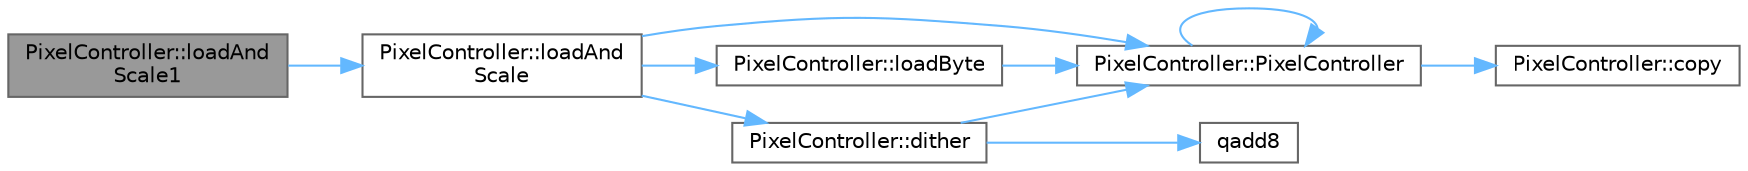 digraph "PixelController::loadAndScale1"
{
 // LATEX_PDF_SIZE
  bgcolor="transparent";
  edge [fontname=Helvetica,fontsize=10,labelfontname=Helvetica,labelfontsize=10];
  node [fontname=Helvetica,fontsize=10,shape=box,height=0.2,width=0.4];
  rankdir="LR";
  Node1 [id="Node000001",label="PixelController::loadAnd\lScale1",height=0.2,width=0.4,color="gray40", fillcolor="grey60", style="filled", fontcolor="black",tooltip="non-template alias of loadAndScale<1>()"];
  Node1 -> Node2 [id="edge1_Node000001_Node000002",color="steelblue1",style="solid",tooltip=" "];
  Node2 [id="Node000002",label="PixelController::loadAnd\lScale",height=0.2,width=0.4,color="grey40", fillcolor="white", style="filled",URL="$d0/dee/struct_pixel_controller_a56fc5e5bf305e1760198c0a69ac85ff9.html#a56fc5e5bf305e1760198c0a69ac85ff9",tooltip="Loads, dithers, and scales a single byte for a given output slot, using class dither and scale values..."];
  Node2 -> Node3 [id="edge2_Node000002_Node000003",color="steelblue1",style="solid",tooltip=" "];
  Node3 [id="Node000003",label="PixelController::PixelController",height=0.2,width=0.4,color="grey40", fillcolor="white", style="filled",URL="$d0/dee/struct_pixel_controller_ae44229e20fb4ba4473b057dcda87122e.html#ae44229e20fb4ba4473b057dcda87122e",tooltip="Copy constructor."];
  Node3 -> Node3 [id="edge3_Node000003_Node000003",color="steelblue1",style="solid",tooltip=" "];
  Node3 -> Node4 [id="edge4_Node000003_Node000004",color="steelblue1",style="solid",tooltip=" "];
  Node4 [id="Node000004",label="PixelController::copy",height=0.2,width=0.4,color="grey40", fillcolor="white", style="filled",URL="$d0/dee/struct_pixel_controller_af3310e3a869dfeafae981291b76b572d.html#af3310e3a869dfeafae981291b76b572d",tooltip=" "];
  Node2 -> Node5 [id="edge5_Node000002_Node000005",color="steelblue1",style="solid",tooltip=" "];
  Node5 [id="Node000005",label="PixelController::dither",height=0.2,width=0.4,color="grey40", fillcolor="white", style="filled",URL="$d0/dee/struct_pixel_controller_aa2a1b38058a62a4337605425e482202f.html#aa2a1b38058a62a4337605425e482202f",tooltip="Calculate a dither value using the per-channel dither data."];
  Node5 -> Node3 [id="edge6_Node000005_Node000003",color="steelblue1",style="solid",tooltip=" "];
  Node5 -> Node6 [id="edge7_Node000005_Node000006",color="steelblue1",style="solid",tooltip=" "];
  Node6 [id="Node000006",label="qadd8",height=0.2,width=0.4,color="grey40", fillcolor="white", style="filled",URL="$d5/d98/group___math_ga07133b3085824d0fcd4f5086d286c4b5.html#ga07133b3085824d0fcd4f5086d286c4b5",tooltip="Add one byte to another, saturating at 0xFF."];
  Node2 -> Node7 [id="edge8_Node000002_Node000007",color="steelblue1",style="solid",tooltip=" "];
  Node7 [id="Node000007",label="PixelController::loadByte",height=0.2,width=0.4,color="grey40", fillcolor="white", style="filled",URL="$d0/dee/struct_pixel_controller_a75ef76fbecdc9b39b01eeab216845d9d.html#a75ef76fbecdc9b39b01eeab216845d9d",tooltip="Read a byte of LED data."];
  Node7 -> Node3 [id="edge9_Node000007_Node000003",color="steelblue1",style="solid",tooltip=" "];
}
